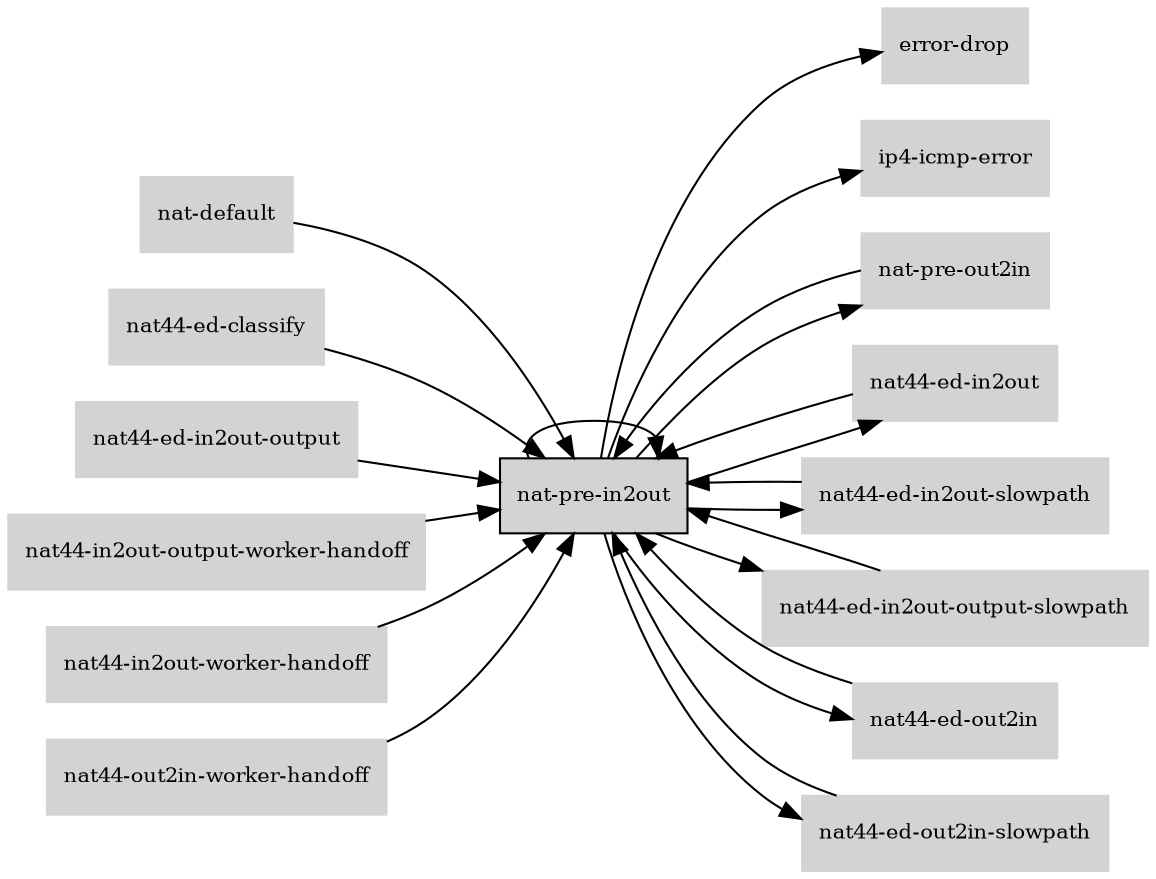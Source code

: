 digraph "nat_pre_in2out_subgraph" {
  rankdir=LR;
  node [shape=box, style=filled, fontsize=10, color=lightgray, fontcolor=black, fillcolor=lightgray];
  "nat-pre-in2out" [color=black, fontcolor=black, fillcolor=lightgray];
  edge [fontsize=8];
  "nat-default" -> "nat-pre-in2out";
  "nat-pre-in2out" -> "error-drop";
  "nat-pre-in2out" -> "ip4-icmp-error";
  "nat-pre-in2out" -> "nat-pre-in2out";
  "nat-pre-in2out" -> "nat-pre-out2in";
  "nat-pre-in2out" -> "nat44-ed-in2out";
  "nat-pre-in2out" -> "nat44-ed-in2out-slowpath";
  "nat-pre-in2out" -> "nat44-ed-in2out-output-slowpath";
  "nat-pre-in2out" -> "nat44-ed-out2in";
  "nat-pre-in2out" -> "nat44-ed-out2in-slowpath";
  "nat-pre-out2in" -> "nat-pre-in2out";
  "nat44-ed-classify" -> "nat-pre-in2out";
  "nat44-ed-in2out" -> "nat-pre-in2out";
  "nat44-ed-in2out-output" -> "nat-pre-in2out";
  "nat44-ed-in2out-output-slowpath" -> "nat-pre-in2out";
  "nat44-ed-in2out-slowpath" -> "nat-pre-in2out";
  "nat44-ed-out2in" -> "nat-pre-in2out";
  "nat44-ed-out2in-slowpath" -> "nat-pre-in2out";
  "nat44-in2out-output-worker-handoff" -> "nat-pre-in2out";
  "nat44-in2out-worker-handoff" -> "nat-pre-in2out";
  "nat44-out2in-worker-handoff" -> "nat-pre-in2out";
}
